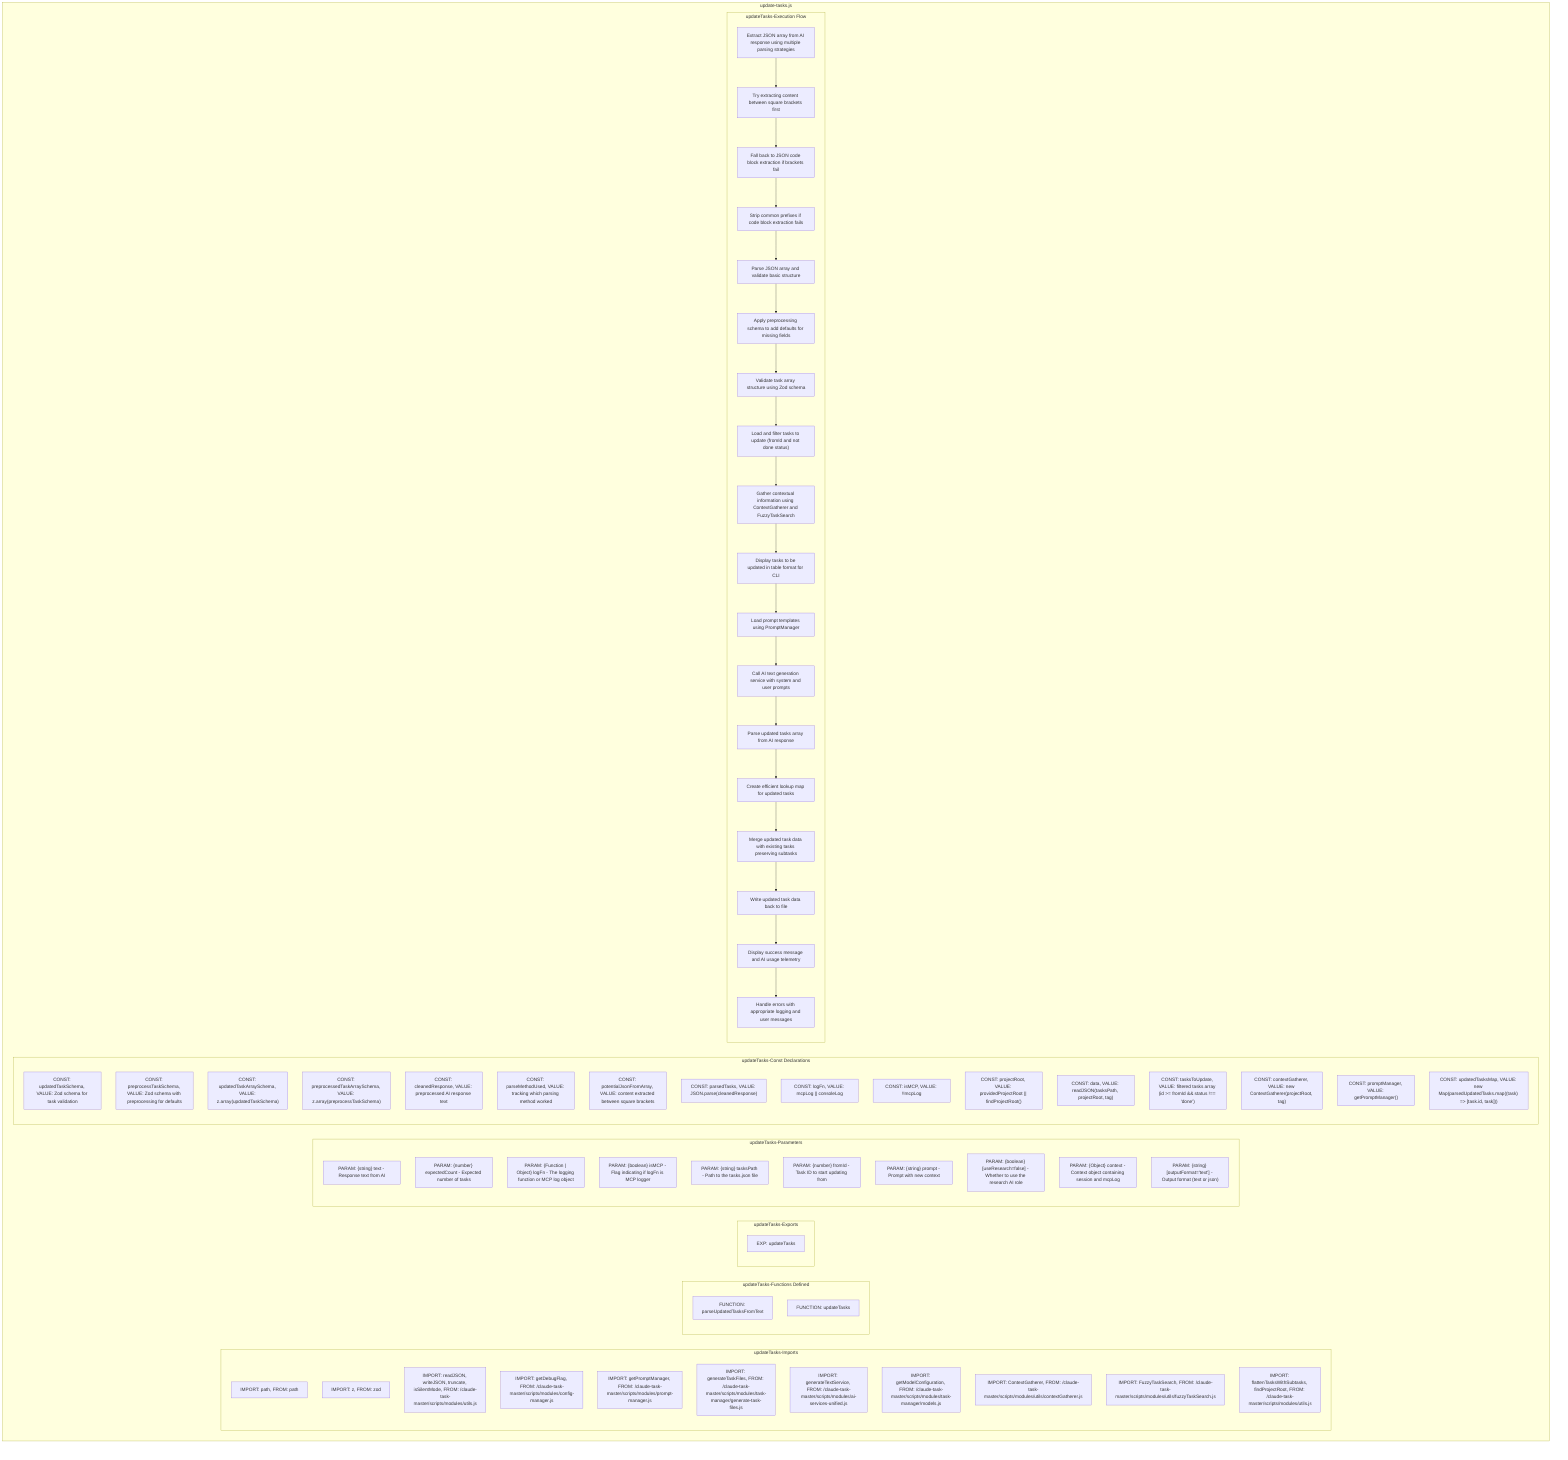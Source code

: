 flowchart TB
    subgraph updateTasks-Imports["updateTasks-Imports"]
        I1["IMPORT: path, FROM: path"]
        I5["IMPORT: z, FROM: zod"]
        I6["IMPORT: readJSON, writeJSON, truncate, isSilentMode, FROM: /claude-task-master/scripts/modules/utils.js"]
        I8["IMPORT: getDebugFlag, FROM: /claude-task-master/scripts/modules/config-manager.js"]
        I9["IMPORT: getPromptManager, FROM: /claude-task-master/scripts/modules/prompt-manager.js"]
        I10["IMPORT: generateTaskFiles, FROM: /claude-task-master/scripts/modules/task-manager/generate-task-files.js"]
        I11["IMPORT: generateTextService, FROM: /claude-task-master/scripts/modules/ai-services-unified.js"]
        I12["IMPORT: getModelConfiguration, FROM: /claude-task-master/scripts/modules/task-manager/models.js"]
        I13["IMPORT: ContextGatherer, FROM: /claude-task-master/scripts/modules/utils/contextGatherer.js"]
        I14["IMPORT: FuzzyTaskSearch, FROM: /claude-task-master/scripts/modules/utils/fuzzyTaskSearch.js"]
        I15["IMPORT: flattenTasksWithSubtasks, findProjectRoot, FROM: /claude-task-master/scripts/modules/utils.js"]
    end
    subgraph updateTasks-FunctionsDefined["updateTasks-Functions Defined"]
        FU1["FUNCTION: parseUpdatedTasksFromText"]
        FU2["FUNCTION: updateTasks"]
    end
    subgraph updateTasks-Exports["updateTasks-Exports"]
        E1["EXP: updateTasks"]
    end
    subgraph updateTasks-Parameters["updateTasks-Parameters"]
        P1["PARAM: {string} text - Response text from AI"]
        P2["PARAM: {number} expectedCount - Expected number of tasks"]
        P3["PARAM: {Function | Object} logFn - The logging function or MCP log object"]
        P4["PARAM: {boolean} isMCP - Flag indicating if logFn is MCP logger"]
        P5["PARAM: {string} tasksPath - Path to the tasks.json file"]
        P6["PARAM: {number} fromId - Task ID to start updating from"]
        P7["PARAM: {string} prompt - Prompt with new context"]
        P8["PARAM: {boolean} [useResearch=false] - Whether to use the research AI role"]
        P9["PARAM: {Object} context - Context object containing session and mcpLog"]
        P10["PARAM: {string} [outputFormat='text'] - Output format (text or json)"]
    end
    subgraph updateTasks-Constants["updateTasks-Const Declarations"]
        C1["CONST: updatedTaskSchema, VALUE: Zod schema for task validation"]
        C2["CONST: preprocessTaskSchema, VALUE: Zod schema with preprocessing for defaults"]
        C3["CONST: updatedTaskArraySchema, VALUE: z.array(updatedTaskSchema)"]
        C4["CONST: preprocessedTaskArraySchema, VALUE: z.array(preprocessTaskSchema)"]
        C5["CONST: cleanedResponse, VALUE: preprocessed AI response text"]
        C6["CONST: parseMethodUsed, VALUE: tracking which parsing method worked"]
        C7["CONST: potentialJsonFromArray, VALUE: content extracted between square brackets"]
        C8["CONST: parsedTasks, VALUE: JSON.parse(cleanedResponse)"]
        C9["CONST: logFn, VALUE: mcpLog || consoleLog"]
        C10["CONST: isMCP, VALUE: !!mcpLog"]
        C11["CONST: projectRoot, VALUE: providedProjectRoot || findProjectRoot()"]
        C12["CONST: data, VALUE: readJSON(tasksPath, projectRoot, tag)"]
        C13["CONST: tasksToUpdate, VALUE: filtered tasks array (id >= fromId && status !== 'done')"]
        C14["CONST: contextGatherer, VALUE: new ContextGatherer(projectRoot, tag)"]
        C15["CONST: promptManager, VALUE: getPromptManager()"]
        C16["CONST: updatedTasksMap, VALUE: new Map(parsedUpdatedTasks.map((task) => [task.id, task]))"]
    end
    subgraph updateTasks-ExecutionFlow["updateTasks-Execution Flow"]
        FL1["Extract JSON array from AI response using multiple parsing strategies"]
        FL2["Try extracting content between square brackets first"]
        FL3["Fall back to JSON code block extraction if brackets fail"]
        FL4["Strip common prefixes if code block extraction fails"]
        FL5["Parse JSON array and validate basic structure"]
        FL6["Apply preprocessing schema to add defaults for missing fields"]
        FL7["Validate task array structure using Zod schema"]
        FL8["Load and filter tasks to update (fromId and not done status)"]
        FL9["Gather contextual information using ContextGatherer and FuzzyTaskSearch"]
        FL10["Display tasks to be updated in table format for CLI"]
        FL11["Load prompt templates using PromptManager"]
        FL12["Call AI text generation service with system and user prompts"]
        FL13["Parse updated tasks array from AI response"]
        FL14["Create efficient lookup map for updated tasks"]
        FL15["Merge updated task data with existing tasks preserving subtasks"]
        FL16["Write updated task data back to file"]
        FL17["Display success message and AI usage telemetry"]
        FL18["Handle errors with appropriate logging and user messages"]
    end
    subgraph updateTasks["update-tasks.js"]
        updateTasks-Imports
        updateTasks-FunctionsDefined
        updateTasks-Exports
        updateTasks-Parameters
        updateTasks-Constants
        updateTasks-ExecutionFlow
    end
    FL1 --> FL2
    FL2 --> FL3
    FL3 --> FL4
    FL4 --> FL5
    FL5 --> FL6
    FL6 --> FL7
    FL7 --> FL8
    FL8 --> FL9
    FL9 --> FL10
    FL10 --> FL11
    FL11 --> FL12
    FL12 --> FL13
    FL13 --> FL14
    FL14 --> FL15
    FL15 --> FL16
    FL16 --> FL17
    FL17 --> FL18